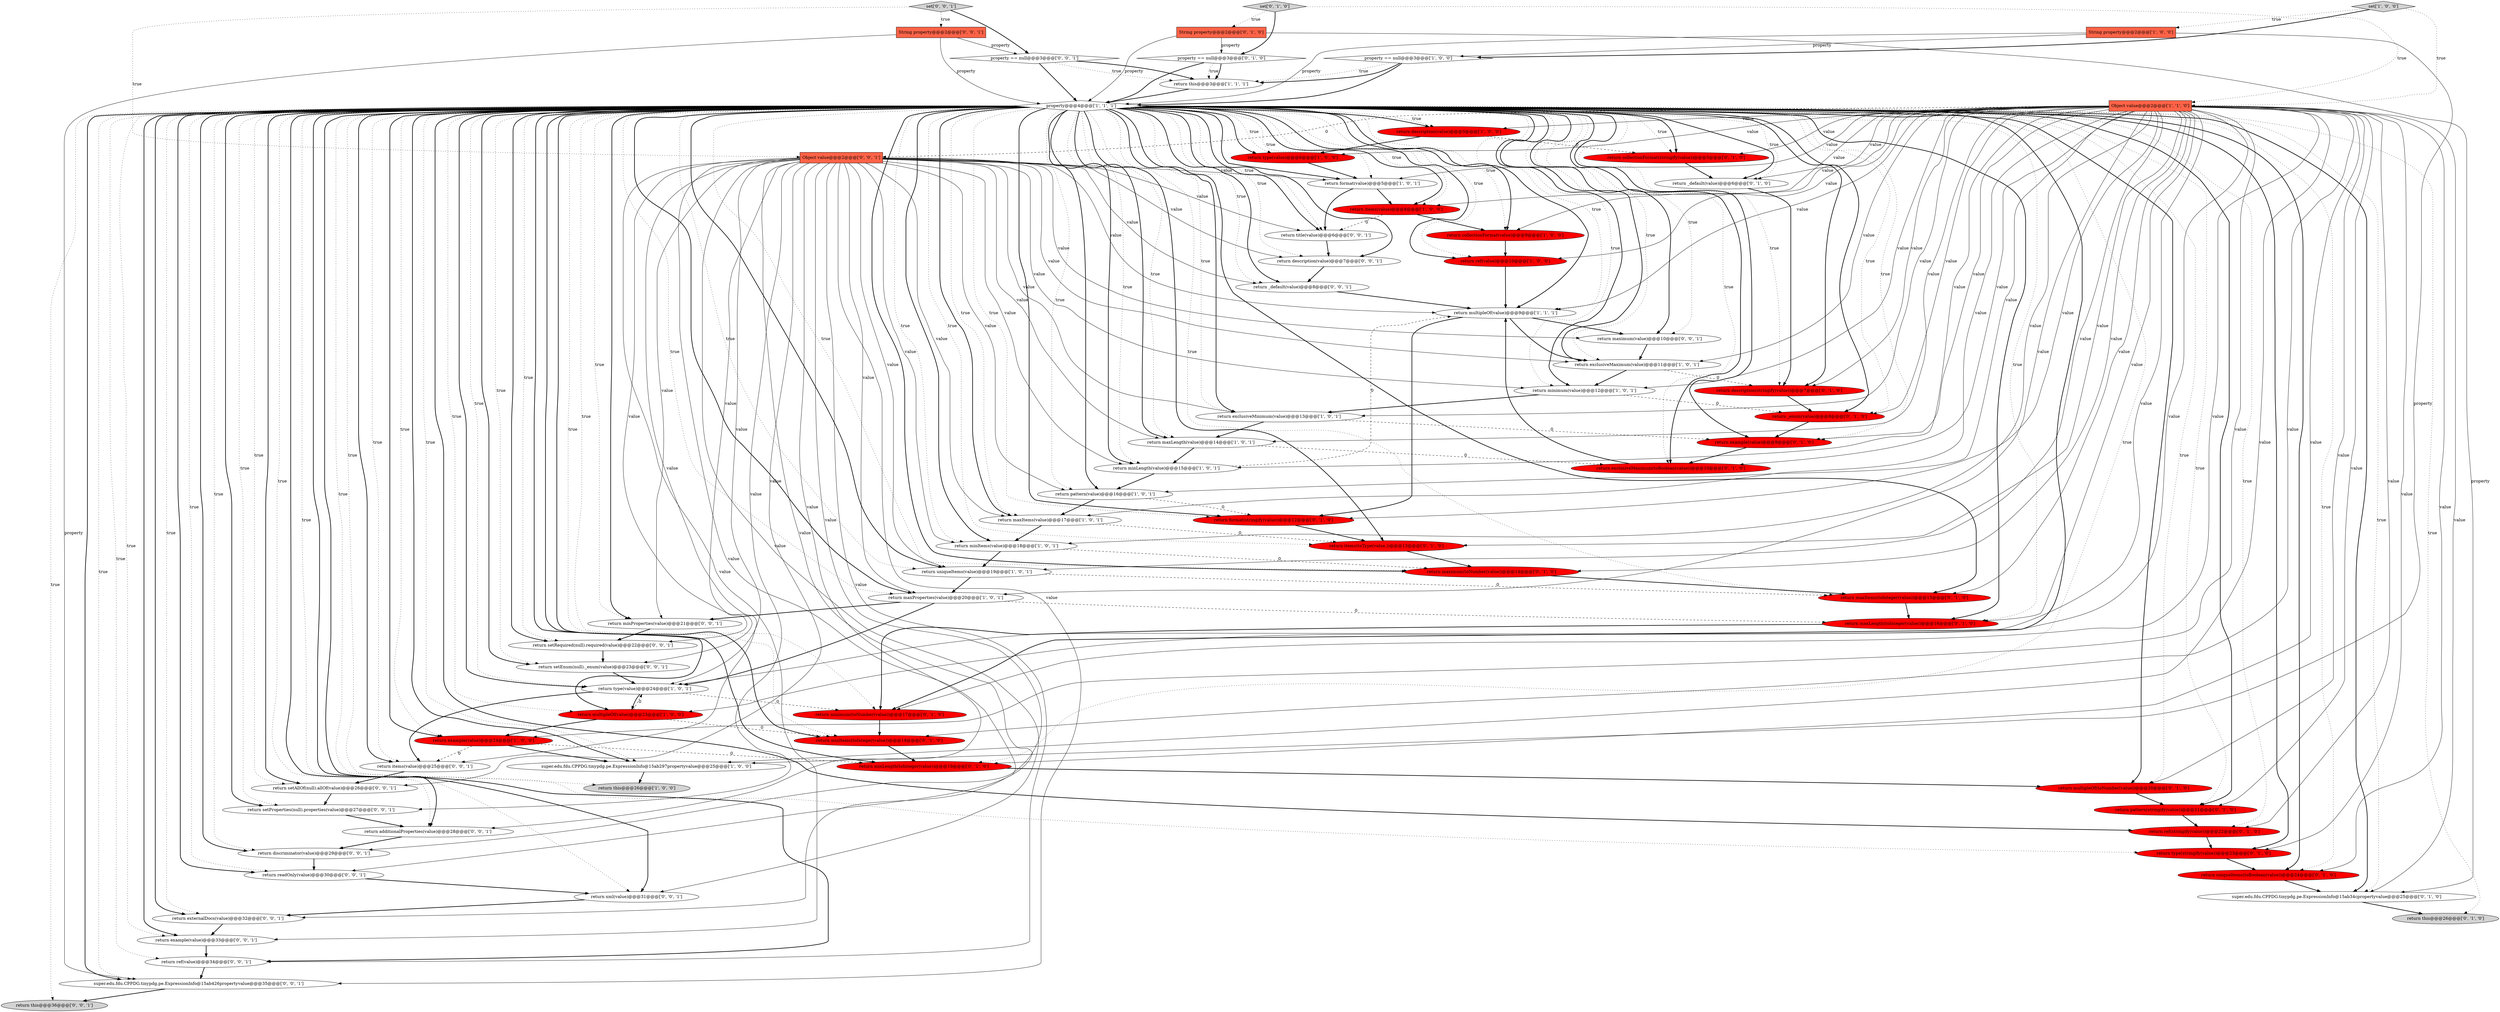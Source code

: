 digraph {
24 [style = filled, label = "return type(value)@@@6@@@['1', '0', '0']", fillcolor = red, shape = ellipse image = "AAA1AAABBB1BBB"];
2 [style = filled, label = "super.edu.fdu.CPPDG.tinypdg.pe.ExpressionInfo@15ab297propertyvalue@@@25@@@['1', '0', '0']", fillcolor = white, shape = ellipse image = "AAA0AAABBB1BBB"];
6 [style = filled, label = "return maxItems(value)@@@17@@@['1', '0', '1']", fillcolor = white, shape = ellipse image = "AAA0AAABBB1BBB"];
12 [style = filled, label = "return multipleOf(value)@@@23@@@['1', '0', '0']", fillcolor = red, shape = ellipse image = "AAA1AAABBB1BBB"];
53 [style = filled, label = "return setProperties(null).properties(value)@@@27@@@['0', '0', '1']", fillcolor = white, shape = ellipse image = "AAA0AAABBB3BBB"];
59 [style = filled, label = "return minProperties(value)@@@21@@@['0', '0', '1']", fillcolor = white, shape = ellipse image = "AAA0AAABBB3BBB"];
15 [style = filled, label = "return pattern(value)@@@16@@@['1', '0', '1']", fillcolor = white, shape = ellipse image = "AAA0AAABBB1BBB"];
22 [style = filled, label = "Object value@@@2@@@['1', '1', '0']", fillcolor = tomato, shape = box image = "AAA0AAABBB1BBB"];
29 [style = filled, label = "return collectionFormat(stringify(value))@@@5@@@['0', '1', '0']", fillcolor = red, shape = ellipse image = "AAA1AAABBB2BBB"];
39 [style = filled, label = "return multipleOf(toNumber(value))@@@20@@@['0', '1', '0']", fillcolor = red, shape = ellipse image = "AAA1AAABBB2BBB"];
41 [style = filled, label = "return this@@@26@@@['0', '1', '0']", fillcolor = lightgray, shape = ellipse image = "AAA0AAABBB2BBB"];
10 [style = filled, label = "property@@@4@@@['1', '1', '1']", fillcolor = white, shape = diamond image = "AAA0AAABBB1BBB"];
27 [style = filled, label = "return this@@@3@@@['1', '1', '1']", fillcolor = white, shape = ellipse image = "AAA0AAABBB1BBB"];
69 [style = filled, label = "return setAllOf(null).allOf(value)@@@26@@@['0', '0', '1']", fillcolor = white, shape = ellipse image = "AAA0AAABBB3BBB"];
71 [style = filled, label = "return ref(value)@@@34@@@['0', '0', '1']", fillcolor = white, shape = ellipse image = "AAA0AAABBB3BBB"];
52 [style = filled, label = "return example(value)@@@33@@@['0', '0', '1']", fillcolor = white, shape = ellipse image = "AAA0AAABBB3BBB"];
66 [style = filled, label = "return discriminator(value)@@@29@@@['0', '0', '1']", fillcolor = white, shape = ellipse image = "AAA0AAABBB3BBB"];
33 [style = filled, label = "return maxLength(toInteger(value))@@@16@@@['0', '1', '0']", fillcolor = red, shape = ellipse image = "AAA1AAABBB2BBB"];
46 [style = filled, label = "return example(value)@@@9@@@['0', '1', '0']", fillcolor = red, shape = ellipse image = "AAA1AAABBB2BBB"];
13 [style = filled, label = "set['1', '0', '0']", fillcolor = lightgray, shape = diamond image = "AAA0AAABBB1BBB"];
72 [style = filled, label = "return additionalProperties(value)@@@28@@@['0', '0', '1']", fillcolor = white, shape = ellipse image = "AAA0AAABBB3BBB"];
70 [style = filled, label = "Object value@@@2@@@['0', '0', '1']", fillcolor = tomato, shape = box image = "AAA0AAABBB3BBB"];
18 [style = filled, label = "return exclusiveMinimum(value)@@@13@@@['1', '0', '1']", fillcolor = white, shape = ellipse image = "AAA0AAABBB1BBB"];
17 [style = filled, label = "property == null@@@3@@@['1', '0', '0']", fillcolor = white, shape = diamond image = "AAA0AAABBB1BBB"];
3 [style = filled, label = "return maxProperties(value)@@@20@@@['1', '0', '1']", fillcolor = white, shape = ellipse image = "AAA0AAABBB1BBB"];
9 [style = filled, label = "return example(value)@@@24@@@['1', '0', '0']", fillcolor = red, shape = ellipse image = "AAA1AAABBB1BBB"];
51 [style = filled, label = "super.edu.fdu.CPPDG.tinypdg.pe.ExpressionInfo@15ab34cpropertyvalue@@@25@@@['0', '1', '0']", fillcolor = white, shape = ellipse image = "AAA0AAABBB2BBB"];
57 [style = filled, label = "return setEnum(null)._enum(value)@@@23@@@['0', '0', '1']", fillcolor = white, shape = ellipse image = "AAA0AAABBB3BBB"];
1 [style = filled, label = "return format(value)@@@5@@@['1', '0', '1']", fillcolor = white, shape = ellipse image = "AAA0AAABBB1BBB"];
38 [style = filled, label = "String property@@@2@@@['0', '1', '0']", fillcolor = tomato, shape = box image = "AAA0AAABBB2BBB"];
64 [style = filled, label = "return description(value)@@@7@@@['0', '0', '1']", fillcolor = white, shape = ellipse image = "AAA0AAABBB3BBB"];
4 [style = filled, label = "return multipleOf(value)@@@9@@@['1', '1', '1']", fillcolor = white, shape = ellipse image = "AAA0AAABBB1BBB"];
35 [style = filled, label = "return uniqueItems(toBoolean(value))@@@24@@@['0', '1', '0']", fillcolor = red, shape = ellipse image = "AAA1AAABBB2BBB"];
55 [style = filled, label = "return maximum(value)@@@10@@@['0', '0', '1']", fillcolor = white, shape = ellipse image = "AAA0AAABBB3BBB"];
63 [style = filled, label = "set['0', '0', '1']", fillcolor = lightgray, shape = diamond image = "AAA0AAABBB3BBB"];
37 [style = filled, label = "return type(stringify(value))@@@23@@@['0', '1', '0']", fillcolor = red, shape = ellipse image = "AAA1AAABBB2BBB"];
7 [style = filled, label = "return this@@@26@@@['1', '0', '0']", fillcolor = lightgray, shape = ellipse image = "AAA0AAABBB1BBB"];
56 [style = filled, label = "return title(value)@@@6@@@['0', '0', '1']", fillcolor = white, shape = ellipse image = "AAA0AAABBB3BBB"];
34 [style = filled, label = "return maximum(toNumber(value))@@@14@@@['0', '1', '0']", fillcolor = red, shape = ellipse image = "AAA1AAABBB2BBB"];
21 [style = filled, label = "return items(value)@@@8@@@['1', '0', '0']", fillcolor = red, shape = ellipse image = "AAA1AAABBB1BBB"];
36 [style = filled, label = "return minimum(toNumber(value))@@@17@@@['0', '1', '0']", fillcolor = red, shape = ellipse image = "AAA1AAABBB2BBB"];
43 [style = filled, label = "return exclusiveMaximum(toBoolean(value))@@@10@@@['0', '1', '0']", fillcolor = red, shape = ellipse image = "AAA1AAABBB2BBB"];
8 [style = filled, label = "return minimum(value)@@@12@@@['1', '0', '1']", fillcolor = white, shape = ellipse image = "AAA0AAABBB1BBB"];
45 [style = filled, label = "set['0', '1', '0']", fillcolor = lightgray, shape = diamond image = "AAA0AAABBB2BBB"];
50 [style = filled, label = "return _enum(value)@@@8@@@['0', '1', '0']", fillcolor = red, shape = ellipse image = "AAA1AAABBB2BBB"];
73 [style = filled, label = "return externalDocs(value)@@@32@@@['0', '0', '1']", fillcolor = white, shape = ellipse image = "AAA0AAABBB3BBB"];
74 [style = filled, label = "return setRequired(null).required(value)@@@22@@@['0', '0', '1']", fillcolor = white, shape = ellipse image = "AAA0AAABBB3BBB"];
49 [style = filled, label = "return minLength(toInteger(value))@@@19@@@['0', '1', '0']", fillcolor = red, shape = ellipse image = "AAA1AAABBB2BBB"];
47 [style = filled, label = "return maxItems(toInteger(value))@@@15@@@['0', '1', '0']", fillcolor = red, shape = ellipse image = "AAA1AAABBB2BBB"];
65 [style = filled, label = "property == null@@@3@@@['0', '0', '1']", fillcolor = white, shape = diamond image = "AAA0AAABBB3BBB"];
31 [style = filled, label = "property == null@@@3@@@['0', '1', '0']", fillcolor = white, shape = diamond image = "AAA0AAABBB2BBB"];
14 [style = filled, label = "return exclusiveMaximum(value)@@@11@@@['1', '0', '1']", fillcolor = white, shape = ellipse image = "AAA0AAABBB1BBB"];
28 [style = filled, label = "return format(stringify(value))@@@12@@@['0', '1', '0']", fillcolor = red, shape = ellipse image = "AAA1AAABBB2BBB"];
60 [style = filled, label = "return items(value)@@@25@@@['0', '0', '1']", fillcolor = white, shape = ellipse image = "AAA0AAABBB3BBB"];
67 [style = filled, label = "return readOnly(value)@@@30@@@['0', '0', '1']", fillcolor = white, shape = ellipse image = "AAA0AAABBB3BBB"];
25 [style = filled, label = "return type(value)@@@24@@@['1', '0', '1']", fillcolor = white, shape = ellipse image = "AAA0AAABBB1BBB"];
61 [style = filled, label = "return this@@@36@@@['0', '0', '1']", fillcolor = lightgray, shape = ellipse image = "AAA0AAABBB3BBB"];
19 [style = filled, label = "return ref(value)@@@10@@@['1', '0', '0']", fillcolor = red, shape = ellipse image = "AAA1AAABBB1BBB"];
20 [style = filled, label = "return uniqueItems(value)@@@19@@@['1', '0', '1']", fillcolor = white, shape = ellipse image = "AAA0AAABBB1BBB"];
30 [style = filled, label = "return items(toType(value,))@@@13@@@['0', '1', '0']", fillcolor = red, shape = ellipse image = "AAA1AAABBB2BBB"];
40 [style = filled, label = "return _default(value)@@@6@@@['0', '1', '0']", fillcolor = white, shape = ellipse image = "AAA0AAABBB2BBB"];
58 [style = filled, label = "return _default(value)@@@8@@@['0', '0', '1']", fillcolor = white, shape = ellipse image = "AAA0AAABBB3BBB"];
32 [style = filled, label = "return description(stringify(value))@@@7@@@['0', '1', '0']", fillcolor = red, shape = ellipse image = "AAA1AAABBB2BBB"];
16 [style = filled, label = "String property@@@2@@@['1', '0', '0']", fillcolor = tomato, shape = box image = "AAA0AAABBB1BBB"];
0 [style = filled, label = "return description(value)@@@5@@@['1', '0', '0']", fillcolor = red, shape = ellipse image = "AAA1AAABBB1BBB"];
42 [style = filled, label = "return ref(stringify(value))@@@22@@@['0', '1', '0']", fillcolor = red, shape = ellipse image = "AAA1AAABBB2BBB"];
54 [style = filled, label = "super.edu.fdu.CPPDG.tinypdg.pe.ExpressionInfo@15ab426propertyvalue@@@35@@@['0', '0', '1']", fillcolor = white, shape = ellipse image = "AAA0AAABBB3BBB"];
62 [style = filled, label = "return xml(value)@@@31@@@['0', '0', '1']", fillcolor = white, shape = ellipse image = "AAA0AAABBB3BBB"];
5 [style = filled, label = "return maxLength(value)@@@14@@@['1', '0', '1']", fillcolor = white, shape = ellipse image = "AAA0AAABBB1BBB"];
68 [style = filled, label = "String property@@@2@@@['0', '0', '1']", fillcolor = tomato, shape = box image = "AAA0AAABBB3BBB"];
44 [style = filled, label = "return pattern(stringify(value))@@@21@@@['0', '1', '0']", fillcolor = red, shape = ellipse image = "AAA1AAABBB2BBB"];
48 [style = filled, label = "return minItems(toInteger(value))@@@18@@@['0', '1', '0']", fillcolor = red, shape = ellipse image = "AAA1AAABBB2BBB"];
26 [style = filled, label = "return collectionFormat(value)@@@9@@@['1', '0', '0']", fillcolor = red, shape = ellipse image = "AAA1AAABBB1BBB"];
23 [style = filled, label = "return minItems(value)@@@18@@@['1', '0', '1']", fillcolor = white, shape = ellipse image = "AAA0AAABBB1BBB"];
11 [style = filled, label = "return minLength(value)@@@15@@@['1', '0', '1']", fillcolor = white, shape = ellipse image = "AAA0AAABBB1BBB"];
70->53 [style = solid, label="value"];
10->8 [style = dotted, label="true"];
10->49 [style = dotted, label="true"];
10->44 [style = dotted, label="true"];
38->51 [style = solid, label="property"];
10->66 [style = bold, label=""];
22->32 [style = solid, label="value"];
70->57 [style = solid, label="value"];
56->64 [style = bold, label=""];
52->71 [style = bold, label=""];
10->24 [style = bold, label=""];
70->1 [style = solid, label="value"];
10->19 [style = bold, label=""];
70->56 [style = solid, label="value"];
10->34 [style = dotted, label="true"];
10->54 [style = bold, label=""];
55->14 [style = bold, label=""];
10->53 [style = bold, label=""];
10->3 [style = dotted, label="true"];
10->52 [style = dotted, label="true"];
10->35 [style = bold, label=""];
10->72 [style = bold, label=""];
22->44 [style = solid, label="value"];
70->64 [style = solid, label="value"];
10->32 [style = bold, label=""];
18->46 [style = dashed, label="0"];
70->54 [style = solid, label="value"];
45->38 [style = dotted, label="true"];
45->31 [style = bold, label=""];
62->73 [style = bold, label=""];
12->9 [style = bold, label=""];
47->33 [style = bold, label=""];
10->30 [style = dotted, label="true"];
22->19 [style = solid, label="value"];
10->32 [style = dotted, label="true"];
10->29 [style = dotted, label="true"];
22->46 [style = solid, label="value"];
22->33 [style = solid, label="value"];
70->59 [style = solid, label="value"];
45->22 [style = dotted, label="true"];
22->0 [style = solid, label="value"];
10->69 [style = dotted, label="true"];
70->5 [style = solid, label="value"];
10->61 [style = dotted, label="true"];
43->4 [style = bold, label=""];
22->70 [style = dashed, label="0"];
22->21 [style = solid, label="value"];
10->42 [style = dotted, label="true"];
10->50 [style = dotted, label="true"];
21->26 [style = bold, label=""];
13->17 [style = bold, label=""];
49->39 [style = bold, label=""];
22->50 [style = solid, label="value"];
10->47 [style = dotted, label="true"];
10->8 [style = bold, label=""];
10->39 [style = bold, label=""];
25->36 [style = dashed, label="0"];
10->20 [style = dotted, label="true"];
22->12 [style = solid, label="value"];
10->12 [style = bold, label=""];
1->21 [style = bold, label=""];
22->39 [style = solid, label="value"];
0->24 [style = bold, label=""];
22->35 [style = solid, label="value"];
31->27 [style = dotted, label="true"];
10->7 [style = dotted, label="true"];
22->29 [style = solid, label="value"];
70->3 [style = solid, label="value"];
10->57 [style = bold, label=""];
10->1 [style = dotted, label="true"];
9->60 [style = dashed, label="0"];
10->4 [style = dotted, label="true"];
17->27 [style = bold, label=""];
20->47 [style = dashed, label="0"];
22->48 [style = solid, label="value"];
11->4 [style = dashed, label="0"];
17->27 [style = dotted, label="true"];
22->36 [style = solid, label="value"];
70->52 [style = solid, label="value"];
22->8 [style = solid, label="value"];
10->18 [style = dotted, label="true"];
10->11 [style = bold, label=""];
10->50 [style = bold, label=""];
10->6 [style = dotted, label="true"];
48->49 [style = bold, label=""];
10->51 [style = bold, label=""];
10->64 [style = bold, label=""];
70->62 [style = solid, label="value"];
10->62 [style = dotted, label="true"];
15->28 [style = dashed, label="0"];
28->30 [style = bold, label=""];
23->34 [style = dashed, label="0"];
10->14 [style = bold, label=""];
9->2 [style = bold, label=""];
3->33 [style = dashed, label="0"];
66->67 [style = bold, label=""];
8->18 [style = bold, label=""];
70->25 [style = solid, label="value"];
10->43 [style = dotted, label="true"];
10->59 [style = bold, label=""];
34->47 [style = bold, label=""];
10->39 [style = dotted, label="true"];
10->55 [style = dotted, label="true"];
70->8 [style = solid, label="value"];
70->73 [style = solid, label="value"];
10->48 [style = bold, label=""];
10->26 [style = bold, label=""];
30->34 [style = bold, label=""];
68->10 [style = solid, label="property"];
70->14 [style = solid, label="value"];
22->20 [style = solid, label="value"];
10->21 [style = bold, label=""];
20->3 [style = bold, label=""];
10->74 [style = dotted, label="true"];
57->25 [style = bold, label=""];
22->5 [style = solid, label="value"];
70->11 [style = solid, label="value"];
22->2 [style = solid, label="value"];
22->42 [style = solid, label="value"];
10->25 [style = dotted, label="true"];
63->70 [style = dotted, label="true"];
10->23 [style = dotted, label="true"];
65->27 [style = bold, label=""];
8->50 [style = dashed, label="0"];
13->22 [style = dotted, label="true"];
22->28 [style = solid, label="value"];
31->27 [style = bold, label=""];
10->34 [style = bold, label=""];
10->25 [style = bold, label=""];
10->44 [style = bold, label=""];
5->43 [style = dashed, label="0"];
22->14 [style = solid, label="value"];
10->24 [style = dotted, label="true"];
22->40 [style = solid, label="value"];
70->67 [style = solid, label="value"];
33->36 [style = bold, label=""];
10->0 [style = bold, label=""];
22->24 [style = solid, label="value"];
70->58 [style = solid, label="value"];
22->25 [style = solid, label="value"];
70->74 [style = solid, label="value"];
10->0 [style = dotted, label="true"];
68->54 [style = solid, label="property"];
10->26 [style = dotted, label="true"];
10->2 [style = bold, label=""];
14->8 [style = bold, label=""];
5->11 [style = bold, label=""];
29->40 [style = bold, label=""];
70->71 [style = solid, label="value"];
10->57 [style = dotted, label="true"];
10->72 [style = dotted, label="true"];
1->56 [style = bold, label=""];
21->56 [style = dashed, label="0"];
70->69 [style = solid, label="value"];
10->1 [style = bold, label=""];
54->61 [style = bold, label=""];
12->48 [style = dashed, label="0"];
10->49 [style = bold, label=""];
35->51 [style = bold, label=""];
63->68 [style = dotted, label="true"];
22->47 [style = solid, label="value"];
70->15 [style = solid, label="value"];
32->50 [style = bold, label=""];
46->43 [style = bold, label=""];
10->60 [style = bold, label=""];
73->52 [style = bold, label=""];
17->10 [style = bold, label=""];
10->18 [style = bold, label=""];
13->16 [style = dotted, label="true"];
44->42 [style = bold, label=""];
71->54 [style = bold, label=""];
4->14 [style = bold, label=""];
23->20 [style = bold, label=""];
42->37 [style = bold, label=""];
0->29 [style = dashed, label="0"];
22->18 [style = solid, label="value"];
63->65 [style = bold, label=""];
10->28 [style = dotted, label="true"];
10->43 [style = bold, label=""];
70->60 [style = solid, label="value"];
6->23 [style = bold, label=""];
70->66 [style = solid, label="value"];
22->43 [style = solid, label="value"];
10->41 [style = dotted, label="true"];
16->17 [style = solid, label="property"];
10->9 [style = dotted, label="true"];
26->19 [style = bold, label=""];
10->6 [style = bold, label=""];
10->35 [style = dotted, label="true"];
22->23 [style = solid, label="value"];
10->56 [style = dotted, label="true"];
10->62 [style = bold, label=""];
14->32 [style = dashed, label="0"];
22->9 [style = solid, label="value"];
22->34 [style = solid, label="value"];
10->5 [style = bold, label=""];
22->30 [style = solid, label="value"];
65->27 [style = dotted, label="true"];
10->11 [style = dotted, label="true"];
10->2 [style = dotted, label="true"];
22->49 [style = solid, label="value"];
16->10 [style = solid, label="property"];
10->19 [style = dotted, label="true"];
10->23 [style = bold, label=""];
31->10 [style = bold, label=""];
27->10 [style = bold, label=""];
69->53 [style = bold, label=""];
53->72 [style = bold, label=""];
70->6 [style = solid, label="value"];
22->4 [style = solid, label="value"];
22->37 [style = solid, label="value"];
70->4 [style = solid, label="value"];
10->51 [style = dotted, label="true"];
10->40 [style = bold, label=""];
40->32 [style = bold, label=""];
10->64 [style = dotted, label="true"];
10->67 [style = bold, label=""];
10->9 [style = bold, label=""];
10->33 [style = bold, label=""];
58->4 [style = bold, label=""];
24->1 [style = bold, label=""];
37->35 [style = bold, label=""];
60->69 [style = bold, label=""];
70->18 [style = solid, label="value"];
38->10 [style = solid, label="property"];
64->58 [style = bold, label=""];
10->37 [style = dotted, label="true"];
10->40 [style = dotted, label="true"];
16->2 [style = solid, label="property"];
10->30 [style = bold, label=""];
10->46 [style = dotted, label="true"];
10->37 [style = bold, label=""];
65->10 [style = bold, label=""];
10->73 [style = bold, label=""];
10->12 [style = dotted, label="true"];
10->20 [style = bold, label=""];
10->28 [style = bold, label=""];
10->15 [style = bold, label=""];
10->56 [style = bold, label=""];
39->44 [style = bold, label=""];
22->6 [style = solid, label="value"];
10->71 [style = bold, label=""];
3->25 [style = bold, label=""];
50->46 [style = bold, label=""];
22->11 [style = solid, label="value"];
22->3 [style = solid, label="value"];
10->53 [style = dotted, label="true"];
74->57 [style = bold, label=""];
10->59 [style = dotted, label="true"];
10->46 [style = bold, label=""];
10->3 [style = bold, label=""];
15->6 [style = bold, label=""];
22->15 [style = solid, label="value"];
68->65 [style = solid, label="property"];
22->1 [style = solid, label="value"];
70->72 [style = solid, label="value"];
10->33 [style = dotted, label="true"];
9->49 [style = dashed, label="0"];
59->74 [style = bold, label=""];
10->5 [style = dotted, label="true"];
10->55 [style = bold, label=""];
22->26 [style = solid, label="value"];
10->52 [style = bold, label=""];
4->28 [style = bold, label=""];
11->15 [style = bold, label=""];
10->36 [style = bold, label=""];
70->55 [style = solid, label="value"];
10->14 [style = dotted, label="true"];
67->62 [style = bold, label=""];
10->15 [style = dotted, label="true"];
10->36 [style = dotted, label="true"];
10->66 [style = dotted, label="true"];
12->25 [style = dashed, label="0"];
22->51 [style = solid, label="value"];
10->29 [style = bold, label=""];
10->58 [style = dotted, label="true"];
25->12 [style = bold, label=""];
10->42 [style = bold, label=""];
10->74 [style = bold, label=""];
3->59 [style = bold, label=""];
18->5 [style = bold, label=""];
36->48 [style = bold, label=""];
10->73 [style = dotted, label="true"];
10->67 [style = dotted, label="true"];
10->69 [style = bold, label=""];
70->23 [style = solid, label="value"];
10->4 [style = bold, label=""];
10->47 [style = bold, label=""];
10->60 [style = dotted, label="true"];
38->31 [style = solid, label="property"];
10->48 [style = dotted, label="true"];
10->54 [style = dotted, label="true"];
72->66 [style = bold, label=""];
4->55 [style = bold, label=""];
19->4 [style = bold, label=""];
6->30 [style = dashed, label="0"];
10->71 [style = dotted, label="true"];
2->7 [style = bold, label=""];
10->21 [style = dotted, label="true"];
10->58 [style = bold, label=""];
51->41 [style = bold, label=""];
25->60 [style = bold, label=""];
70->20 [style = solid, label="value"];
}
